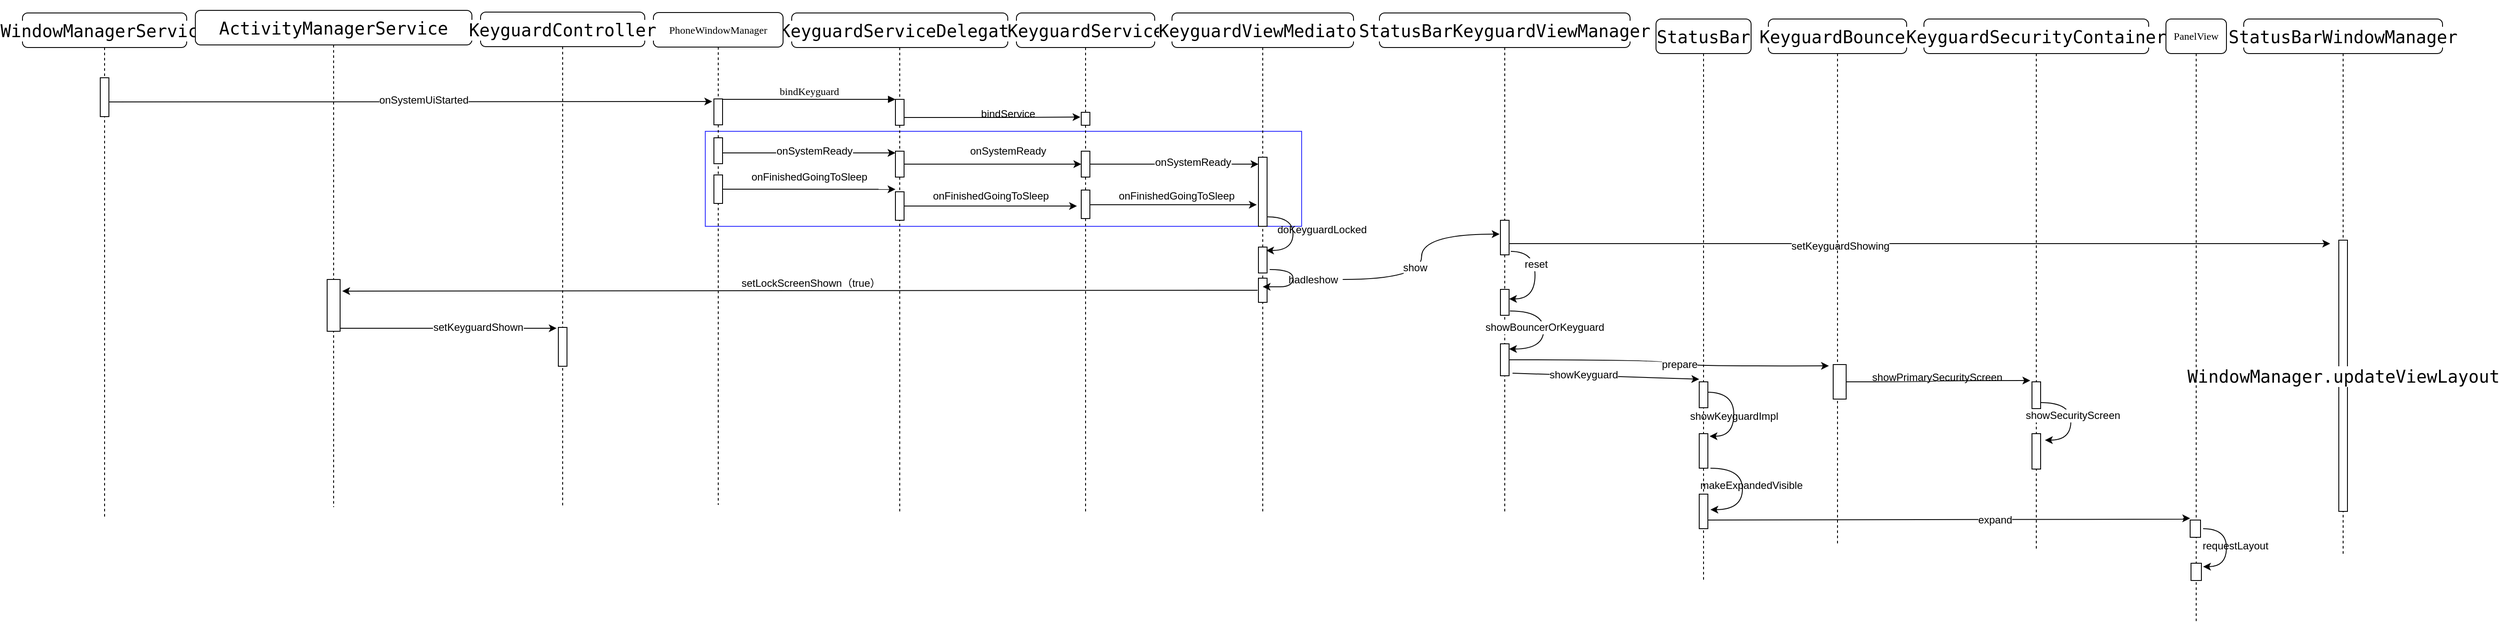 <mxfile version="12.3.3" type="github" pages="1">
  <diagram name="Page-1" id="13e1069c-82ec-6db2-03f1-153e76fe0fe0">
    <mxGraphModel dx="2188" dy="551" grid="1" gridSize="10" guides="1" tooltips="1" connect="1" arrows="1" fold="1" page="1" pageScale="1" pageWidth="1100" pageHeight="850" background="#ffffff" math="0" shadow="0">
      <root>
        <mxCell id="0"/>
        <mxCell id="1" parent="0"/>
        <mxCell id="2iq9fQst8AqPEypmPXLH-124" value="" style="whiteSpace=wrap;html=1;shadow=0;strokeColor=#3333FF;" vertex="1" parent="1">
          <mxGeometry x="90" y="210" width="690" height="110" as="geometry"/>
        </mxCell>
        <mxCell id="7baba1c4bc27f4b0-2" value="&lt;pre style=&quot;background-color: rgb(255 , 255 , 255) ; font-size: 15pt&quot;&gt;KeyguardServiceDelegate&lt;/pre&gt;" style="shape=umlLifeline;perimeter=lifelinePerimeter;whiteSpace=wrap;html=1;container=1;collapsible=0;recursiveResize=0;outlineConnect=0;rounded=1;shadow=0;comic=0;labelBackgroundColor=none;strokeWidth=1;fontFamily=Verdana;fontSize=12;align=center;" parent="1" vertex="1">
          <mxGeometry x="190" y="73" width="250" height="580" as="geometry"/>
        </mxCell>
        <mxCell id="7baba1c4bc27f4b0-10" value="" style="html=1;points=[];perimeter=orthogonalPerimeter;rounded=0;shadow=0;comic=0;labelBackgroundColor=none;strokeWidth=1;fontFamily=Verdana;fontSize=12;align=center;" parent="7baba1c4bc27f4b0-2" vertex="1">
          <mxGeometry x="120" y="100" width="10" height="30" as="geometry"/>
        </mxCell>
        <mxCell id="2iq9fQst8AqPEypmPXLH-15" value="" style="html=1;points=[];perimeter=orthogonalPerimeter;" vertex="1" parent="7baba1c4bc27f4b0-2">
          <mxGeometry x="120" y="160" width="10" height="30" as="geometry"/>
        </mxCell>
        <mxCell id="2iq9fQst8AqPEypmPXLH-100" value="" style="html=1;points=[];perimeter=orthogonalPerimeter;" vertex="1" parent="7baba1c4bc27f4b0-2">
          <mxGeometry x="120" y="207" width="10" height="33" as="geometry"/>
        </mxCell>
        <mxCell id="7baba1c4bc27f4b0-8" value="PhoneWindowManager" style="shape=umlLifeline;perimeter=lifelinePerimeter;whiteSpace=wrap;html=1;container=1;collapsible=0;recursiveResize=0;outlineConnect=0;rounded=1;shadow=0;comic=0;labelBackgroundColor=none;strokeWidth=1;fontFamily=Verdana;fontSize=12;align=center;" parent="1" vertex="1">
          <mxGeometry x="30" y="72.5" width="150" height="570" as="geometry"/>
        </mxCell>
        <mxCell id="7baba1c4bc27f4b0-9" value="" style="html=1;points=[];perimeter=orthogonalPerimeter;rounded=0;shadow=0;comic=0;labelBackgroundColor=none;strokeWidth=1;fontFamily=Verdana;fontSize=12;align=center;" parent="7baba1c4bc27f4b0-8" vertex="1">
          <mxGeometry x="70" y="100" width="10" height="30" as="geometry"/>
        </mxCell>
        <mxCell id="2iq9fQst8AqPEypmPXLH-17" value="" style="html=1;points=[];perimeter=orthogonalPerimeter;" vertex="1" parent="7baba1c4bc27f4b0-8">
          <mxGeometry x="70" y="145" width="10" height="30" as="geometry"/>
        </mxCell>
        <mxCell id="2iq9fQst8AqPEypmPXLH-99" value="" style="html=1;points=[];perimeter=orthogonalPerimeter;" vertex="1" parent="7baba1c4bc27f4b0-8">
          <mxGeometry x="70" y="188" width="10" height="33" as="geometry"/>
        </mxCell>
        <mxCell id="7baba1c4bc27f4b0-11" value="bindKeyguard" style="html=1;verticalAlign=bottom;endArrow=block;entryX=0;entryY=0;labelBackgroundColor=none;fontFamily=Verdana;fontSize=12;edgeStyle=elbowEdgeStyle;elbow=vertical;" parent="1" source="7baba1c4bc27f4b0-9" target="7baba1c4bc27f4b0-10" edge="1">
          <mxGeometry relative="1" as="geometry">
            <mxPoint x="220" y="190" as="sourcePoint"/>
          </mxGeometry>
        </mxCell>
        <mxCell id="2iq9fQst8AqPEypmPXLH-1" value="&lt;pre style=&quot;background-color: rgb(255 , 255 , 255) ; font-size: 15pt&quot;&gt;&lt;pre style=&quot;font-size: 15pt&quot;&gt;KeyguardService&lt;/pre&gt;&lt;/pre&gt;" style="shape=umlLifeline;perimeter=lifelinePerimeter;whiteSpace=wrap;html=1;container=1;collapsible=0;recursiveResize=0;outlineConnect=0;rounded=1;shadow=0;comic=0;labelBackgroundColor=none;strokeWidth=1;fontFamily=Verdana;fontSize=12;align=center;" vertex="1" parent="1">
          <mxGeometry x="450" y="73" width="160" height="580" as="geometry"/>
        </mxCell>
        <mxCell id="2iq9fQst8AqPEypmPXLH-2" value="" style="html=1;points=[];perimeter=orthogonalPerimeter;rounded=0;shadow=0;comic=0;labelBackgroundColor=none;strokeWidth=1;fontFamily=Verdana;fontSize=12;align=center;" vertex="1" parent="2iq9fQst8AqPEypmPXLH-1">
          <mxGeometry x="75" y="115" width="10" height="15" as="geometry"/>
        </mxCell>
        <mxCell id="2iq9fQst8AqPEypmPXLH-20" value="" style="html=1;points=[];perimeter=orthogonalPerimeter;" vertex="1" parent="2iq9fQst8AqPEypmPXLH-1">
          <mxGeometry x="75" y="160" width="10" height="30" as="geometry"/>
        </mxCell>
        <mxCell id="2iq9fQst8AqPEypmPXLH-96" value="" style="html=1;points=[];perimeter=orthogonalPerimeter;" vertex="1" parent="2iq9fQst8AqPEypmPXLH-1">
          <mxGeometry x="75" y="205" width="10" height="33" as="geometry"/>
        </mxCell>
        <mxCell id="2iq9fQst8AqPEypmPXLH-7" value="bindService" style="text;html=1;align=center;verticalAlign=middle;resizable=0;points=[];;autosize=1;" vertex="1" parent="1">
          <mxGeometry x="400" y="180" width="80" height="20" as="geometry"/>
        </mxCell>
        <mxCell id="2iq9fQst8AqPEypmPXLH-8" value="&lt;pre style=&quot;background-color: rgb(255 , 255 , 255) ; font-size: 15pt&quot;&gt;&lt;pre style=&quot;font-size: 15pt&quot;&gt;KeyguardViewMediator&lt;/pre&gt;&lt;/pre&gt;" style="shape=umlLifeline;perimeter=lifelinePerimeter;whiteSpace=wrap;html=1;container=1;collapsible=0;recursiveResize=0;outlineConnect=0;rounded=1;shadow=0;comic=0;labelBackgroundColor=none;strokeWidth=1;fontFamily=Verdana;fontSize=12;align=center;" vertex="1" parent="1">
          <mxGeometry x="630" y="73" width="210" height="580" as="geometry"/>
        </mxCell>
        <mxCell id="2iq9fQst8AqPEypmPXLH-47" value="" style="html=1;points=[];perimeter=orthogonalPerimeter;" vertex="1" parent="2iq9fQst8AqPEypmPXLH-8">
          <mxGeometry x="100" y="271" width="10" height="30" as="geometry"/>
        </mxCell>
        <mxCell id="2iq9fQst8AqPEypmPXLH-113" value="" style="html=1;points=[];perimeter=orthogonalPerimeter;" vertex="1" parent="2iq9fQst8AqPEypmPXLH-8">
          <mxGeometry x="100" y="307" width="10" height="28" as="geometry"/>
        </mxCell>
        <mxCell id="2iq9fQst8AqPEypmPXLH-114" style="edgeStyle=orthogonalEdgeStyle;curved=1;rounded=0;orthogonalLoop=1;jettySize=auto;html=1;" edge="1" parent="2iq9fQst8AqPEypmPXLH-8">
          <mxGeometry relative="1" as="geometry">
            <mxPoint x="105" y="317" as="targetPoint"/>
            <mxPoint x="113" y="297" as="sourcePoint"/>
            <Array as="points">
              <mxPoint x="140" y="297"/>
              <mxPoint x="140" y="317"/>
              <mxPoint x="110" y="317"/>
            </Array>
          </mxGeometry>
        </mxCell>
        <mxCell id="2iq9fQst8AqPEypmPXLH-12" value="" style="edgeStyle=orthogonalEdgeStyle;rounded=0;orthogonalLoop=1;jettySize=auto;html=1;entryX=-0.1;entryY=0.367;entryDx=0;entryDy=0;entryPerimeter=0;" edge="1" parent="1" source="7baba1c4bc27f4b0-10" target="2iq9fQst8AqPEypmPXLH-2">
          <mxGeometry relative="1" as="geometry">
            <Array as="points">
              <mxPoint x="440" y="194"/>
              <mxPoint x="440" y="194"/>
            </Array>
          </mxGeometry>
        </mxCell>
        <mxCell id="2iq9fQst8AqPEypmPXLH-18" value="" style="edgeStyle=orthogonalEdgeStyle;rounded=0;orthogonalLoop=1;jettySize=auto;html=1;entryX=0;entryY=0.067;entryDx=0;entryDy=0;entryPerimeter=0;" edge="1" parent="1" source="2iq9fQst8AqPEypmPXLH-17" target="2iq9fQst8AqPEypmPXLH-15">
          <mxGeometry relative="1" as="geometry">
            <mxPoint x="305" y="242" as="targetPoint"/>
            <Array as="points">
              <mxPoint x="270" y="235"/>
              <mxPoint x="270" y="235"/>
            </Array>
          </mxGeometry>
        </mxCell>
        <mxCell id="2iq9fQst8AqPEypmPXLH-19" value="onSystemReady" style="text;html=1;align=center;verticalAlign=middle;resizable=0;points=[];;labelBackgroundColor=#ffffff;" vertex="1" connectable="0" parent="2iq9fQst8AqPEypmPXLH-18">
          <mxGeometry x="0.059" y="2" relative="1" as="geometry">
            <mxPoint as="offset"/>
          </mxGeometry>
        </mxCell>
        <mxCell id="2iq9fQst8AqPEypmPXLH-21" value="" style="edgeStyle=orthogonalEdgeStyle;rounded=0;orthogonalLoop=1;jettySize=auto;html=1;" edge="1" parent="1" source="2iq9fQst8AqPEypmPXLH-15" target="2iq9fQst8AqPEypmPXLH-20">
          <mxGeometry relative="1" as="geometry">
            <Array as="points">
              <mxPoint x="480" y="248"/>
              <mxPoint x="480" y="248"/>
            </Array>
          </mxGeometry>
        </mxCell>
        <mxCell id="2iq9fQst8AqPEypmPXLH-22" value="onSystemReady" style="text;html=1;align=center;verticalAlign=middle;resizable=0;points=[];;labelBackgroundColor=#ffffff;" vertex="1" connectable="0" parent="2iq9fQst8AqPEypmPXLH-21">
          <mxGeometry x="0.122" y="-3" relative="1" as="geometry">
            <mxPoint x="5" y="-18" as="offset"/>
          </mxGeometry>
        </mxCell>
        <mxCell id="2iq9fQst8AqPEypmPXLH-112" style="edgeStyle=orthogonalEdgeStyle;curved=1;rounded=0;orthogonalLoop=1;jettySize=auto;html=1;exitX=1;exitY=0.863;exitDx=0;exitDy=0;exitPerimeter=0;entryX=0.9;entryY=0.133;entryDx=0;entryDy=0;entryPerimeter=0;" edge="1" parent="1" source="2iq9fQst8AqPEypmPXLH-23" target="2iq9fQst8AqPEypmPXLH-47">
          <mxGeometry relative="1" as="geometry">
            <mxPoint x="750" y="360" as="targetPoint"/>
            <Array as="points">
              <mxPoint x="770" y="309"/>
              <mxPoint x="770" y="348"/>
            </Array>
          </mxGeometry>
        </mxCell>
        <mxCell id="2iq9fQst8AqPEypmPXLH-23" value="" style="html=1;points=[];perimeter=orthogonalPerimeter;" vertex="1" parent="1">
          <mxGeometry x="730" y="240" width="10" height="80" as="geometry"/>
        </mxCell>
        <mxCell id="2iq9fQst8AqPEypmPXLH-24" value="" style="edgeStyle=orthogonalEdgeStyle;rounded=0;orthogonalLoop=1;jettySize=auto;html=1;" edge="1" parent="1" source="2iq9fQst8AqPEypmPXLH-20" target="2iq9fQst8AqPEypmPXLH-23">
          <mxGeometry relative="1" as="geometry">
            <Array as="points">
              <mxPoint x="710" y="248"/>
              <mxPoint x="710" y="248"/>
            </Array>
          </mxGeometry>
        </mxCell>
        <mxCell id="2iq9fQst8AqPEypmPXLH-25" value="onSystemReady" style="text;html=1;align=center;verticalAlign=middle;resizable=0;points=[];;labelBackgroundColor=#ffffff;" vertex="1" connectable="0" parent="2iq9fQst8AqPEypmPXLH-24">
          <mxGeometry x="0.221" y="2" relative="1" as="geometry">
            <mxPoint as="offset"/>
          </mxGeometry>
        </mxCell>
        <mxCell id="2iq9fQst8AqPEypmPXLH-30" value="doKeyguardLocked" style="text;html=1;" vertex="1" parent="1">
          <mxGeometry x="750" y="310" width="125" height="30" as="geometry"/>
        </mxCell>
        <mxCell id="2iq9fQst8AqPEypmPXLH-31" value="&lt;pre style=&quot;background-color: rgb(255 , 255 , 255) ; font-size: 15pt&quot;&gt;&lt;pre style=&quot;font-size: 15pt&quot;&gt;StatusBarKeyguardViewManager&lt;/pre&gt;&lt;/pre&gt;" style="shape=umlLifeline;perimeter=lifelinePerimeter;whiteSpace=wrap;html=1;container=1;collapsible=0;recursiveResize=0;outlineConnect=0;rounded=1;shadow=0;comic=0;labelBackgroundColor=none;strokeWidth=1;fontFamily=Verdana;fontSize=12;align=center;" vertex="1" parent="1">
          <mxGeometry x="870" y="73" width="290" height="580" as="geometry"/>
        </mxCell>
        <mxCell id="2iq9fQst8AqPEypmPXLH-32" value="" style="html=1;points=[];perimeter=orthogonalPerimeter;" vertex="1" parent="2iq9fQst8AqPEypmPXLH-31">
          <mxGeometry x="140" y="240" width="10" height="40" as="geometry"/>
        </mxCell>
        <mxCell id="2iq9fQst8AqPEypmPXLH-58" value="" style="html=1;points=[];perimeter=orthogonalPerimeter;" vertex="1" parent="2iq9fQst8AqPEypmPXLH-31">
          <mxGeometry x="140" y="320" width="10" height="30" as="geometry"/>
        </mxCell>
        <mxCell id="2iq9fQst8AqPEypmPXLH-59" style="edgeStyle=orthogonalEdgeStyle;curved=1;rounded=0;orthogonalLoop=1;jettySize=auto;html=1;entryX=1;entryY=0.367;entryDx=0;entryDy=0;entryPerimeter=0;exitX=1.2;exitY=0.9;exitDx=0;exitDy=0;exitPerimeter=0;" edge="1" parent="2iq9fQst8AqPEypmPXLH-31" source="2iq9fQst8AqPEypmPXLH-32" target="2iq9fQst8AqPEypmPXLH-58">
          <mxGeometry relative="1" as="geometry">
            <mxPoint x="160" y="330" as="targetPoint"/>
            <Array as="points">
              <mxPoint x="180" y="276"/>
              <mxPoint x="180" y="331"/>
            </Array>
          </mxGeometry>
        </mxCell>
        <mxCell id="2iq9fQst8AqPEypmPXLH-60" value="reset" style="text;html=1;align=center;verticalAlign=middle;resizable=0;points=[];;labelBackgroundColor=#ffffff;" vertex="1" connectable="0" parent="2iq9fQst8AqPEypmPXLH-59">
          <mxGeometry x="-0.504" y="-15" relative="1" as="geometry">
            <mxPoint x="16" y="15" as="offset"/>
          </mxGeometry>
        </mxCell>
        <mxCell id="2iq9fQst8AqPEypmPXLH-63" value="" style="html=1;points=[];perimeter=orthogonalPerimeter;" vertex="1" parent="2iq9fQst8AqPEypmPXLH-31">
          <mxGeometry x="140" y="383" width="10" height="37" as="geometry"/>
        </mxCell>
        <mxCell id="2iq9fQst8AqPEypmPXLH-64" style="edgeStyle=orthogonalEdgeStyle;curved=1;rounded=0;orthogonalLoop=1;jettySize=auto;html=1;exitX=1.1;exitY=0.833;exitDx=0;exitDy=0;exitPerimeter=0;" edge="1" parent="2iq9fQst8AqPEypmPXLH-31" source="2iq9fQst8AqPEypmPXLH-58">
          <mxGeometry relative="1" as="geometry">
            <mxPoint x="150" y="389" as="targetPoint"/>
            <mxPoint x="166" y="336.5" as="sourcePoint"/>
            <Array as="points">
              <mxPoint x="190" y="345"/>
              <mxPoint x="190" y="389"/>
            </Array>
          </mxGeometry>
        </mxCell>
        <mxCell id="2iq9fQst8AqPEypmPXLH-65" value="showBouncerOrKeyguard" style="text;html=1;align=center;verticalAlign=middle;resizable=0;points=[];;labelBackgroundColor=#ffffff;" vertex="1" connectable="0" parent="2iq9fQst8AqPEypmPXLH-64">
          <mxGeometry x="-0.538" y="-6" relative="1" as="geometry">
            <mxPoint x="11" y="13" as="offset"/>
          </mxGeometry>
        </mxCell>
        <mxCell id="2iq9fQst8AqPEypmPXLH-36" value="&lt;pre style=&quot;background-color: rgb(255 , 255 , 255) ; font-size: 15pt&quot;&gt;&lt;pre style=&quot;font-size: 15pt&quot;&gt;StatusBarWindowManager&lt;/pre&gt;&lt;/pre&gt;" style="shape=umlLifeline;perimeter=lifelinePerimeter;whiteSpace=wrap;html=1;container=1;collapsible=0;recursiveResize=0;outlineConnect=0;rounded=1;shadow=0;comic=0;labelBackgroundColor=none;strokeWidth=1;fontFamily=Verdana;fontSize=12;align=center;" vertex="1" parent="1">
          <mxGeometry x="1870" y="80" width="230" height="620" as="geometry"/>
        </mxCell>
        <mxCell id="2iq9fQst8AqPEypmPXLH-37" value="&lt;pre style=&quot;background-color: rgb(255 , 255 , 255) ; font-size: 15pt&quot;&gt;&lt;pre style=&quot;font-size: 15pt&quot;&gt;WindowManager.updateViewLayout&lt;/pre&gt;&lt;/pre&gt;" style="html=1;points=[];perimeter=orthogonalPerimeter;" vertex="1" parent="2iq9fQst8AqPEypmPXLH-36">
          <mxGeometry x="110" y="256" width="10" height="314" as="geometry"/>
        </mxCell>
        <mxCell id="2iq9fQst8AqPEypmPXLH-39" value="&lt;pre style=&quot;background-color: rgb(255 , 255 , 255) ; font-size: 15pt&quot;&gt;&lt;pre style=&quot;font-size: 15pt&quot;&gt;WindowManagerService&lt;/pre&gt;&lt;/pre&gt;" style="shape=umlLifeline;perimeter=lifelinePerimeter;whiteSpace=wrap;html=1;container=1;collapsible=0;recursiveResize=0;outlineConnect=0;rounded=1;shadow=0;comic=0;labelBackgroundColor=none;strokeWidth=1;fontFamily=Verdana;fontSize=12;align=center;" vertex="1" parent="1">
          <mxGeometry x="-700" y="73" width="190" height="583" as="geometry"/>
        </mxCell>
        <mxCell id="2iq9fQst8AqPEypmPXLH-43" value="" style="html=1;points=[];perimeter=orthogonalPerimeter;" vertex="1" parent="2iq9fQst8AqPEypmPXLH-39">
          <mxGeometry x="90" y="75" width="10" height="45" as="geometry"/>
        </mxCell>
        <mxCell id="2iq9fQst8AqPEypmPXLH-41" value="&lt;pre style=&quot;background-color: rgb(255 , 255 , 255) ; font-size: 15pt&quot;&gt;&lt;pre style=&quot;font-size: 15pt&quot;&gt;ActivityManagerService&lt;/pre&gt;&lt;/pre&gt;" style="shape=umlLifeline;perimeter=lifelinePerimeter;whiteSpace=wrap;html=1;container=1;collapsible=0;recursiveResize=0;outlineConnect=0;rounded=1;shadow=0;comic=0;labelBackgroundColor=none;strokeWidth=1;fontFamily=Verdana;fontSize=12;align=center;" vertex="1" parent="1">
          <mxGeometry x="-500" y="70" width="320" height="575" as="geometry"/>
        </mxCell>
        <mxCell id="2iq9fQst8AqPEypmPXLH-52" value="" style="html=1;points=[];perimeter=orthogonalPerimeter;" vertex="1" parent="2iq9fQst8AqPEypmPXLH-41">
          <mxGeometry x="152.5" y="311.5" width="15" height="60" as="geometry"/>
        </mxCell>
        <mxCell id="2iq9fQst8AqPEypmPXLH-42" value="&lt;pre style=&quot;background-color: rgb(255 , 255 , 255) ; font-size: 15pt&quot;&gt;&lt;pre style=&quot;font-size: 15pt&quot;&gt;&lt;pre style=&quot;font-size: 15pt&quot;&gt;KeyguardController&lt;/pre&gt;&lt;/pre&gt;&lt;/pre&gt;" style="shape=umlLifeline;perimeter=lifelinePerimeter;whiteSpace=wrap;html=1;container=1;collapsible=0;recursiveResize=0;outlineConnect=0;rounded=1;shadow=0;comic=0;labelBackgroundColor=none;strokeWidth=1;fontFamily=Verdana;fontSize=12;align=center;" vertex="1" parent="1">
          <mxGeometry x="-170" y="72" width="190" height="573" as="geometry"/>
        </mxCell>
        <mxCell id="2iq9fQst8AqPEypmPXLH-55" value="" style="html=1;points=[];perimeter=orthogonalPerimeter;" vertex="1" parent="2iq9fQst8AqPEypmPXLH-42">
          <mxGeometry x="90" y="365" width="10" height="45" as="geometry"/>
        </mxCell>
        <mxCell id="2iq9fQst8AqPEypmPXLH-44" style="edgeStyle=orthogonalEdgeStyle;curved=1;rounded=0;orthogonalLoop=1;jettySize=auto;html=1;entryX=-0.2;entryY=0.1;entryDx=0;entryDy=0;entryPerimeter=0;" edge="1" parent="1" source="2iq9fQst8AqPEypmPXLH-43" target="7baba1c4bc27f4b0-9">
          <mxGeometry relative="1" as="geometry">
            <Array as="points">
              <mxPoint x="-550" y="176"/>
              <mxPoint x="-550" y="176"/>
            </Array>
          </mxGeometry>
        </mxCell>
        <mxCell id="2iq9fQst8AqPEypmPXLH-45" value="&lt;pre style=&quot;font-size: 15pt&quot;&gt;&lt;br&gt;&lt;/pre&gt;" style="text;html=1;align=center;verticalAlign=middle;resizable=0;points=[];;labelBackgroundColor=#ffffff;" vertex="1" connectable="0" parent="2iq9fQst8AqPEypmPXLH-44">
          <mxGeometry x="0.238" y="-2" relative="1" as="geometry">
            <mxPoint as="offset"/>
          </mxGeometry>
        </mxCell>
        <mxCell id="2iq9fQst8AqPEypmPXLH-46" value="onSystemUiStarted" style="text;html=1;align=center;verticalAlign=middle;resizable=0;points=[];;labelBackgroundColor=#ffffff;" vertex="1" connectable="0" parent="2iq9fQst8AqPEypmPXLH-44">
          <mxGeometry x="0.043" y="2" relative="1" as="geometry">
            <mxPoint as="offset"/>
          </mxGeometry>
        </mxCell>
        <mxCell id="2iq9fQst8AqPEypmPXLH-53" style="edgeStyle=orthogonalEdgeStyle;curved=1;rounded=0;orthogonalLoop=1;jettySize=auto;html=1;exitX=-0.1;exitY=0.5;exitDx=0;exitDy=0;exitPerimeter=0;" edge="1" parent="1" source="2iq9fQst8AqPEypmPXLH-113">
          <mxGeometry relative="1" as="geometry">
            <mxPoint x="-330" y="395" as="targetPoint"/>
            <mxPoint x="720" y="395" as="sourcePoint"/>
            <Array as="points">
              <mxPoint x="729" y="395"/>
            </Array>
          </mxGeometry>
        </mxCell>
        <mxCell id="2iq9fQst8AqPEypmPXLH-54" value="setLockScreenShown（true）" style="text;html=1;" vertex="1" parent="1">
          <mxGeometry x="130" y="371.5" width="140" height="30" as="geometry"/>
        </mxCell>
        <mxCell id="2iq9fQst8AqPEypmPXLH-56" style="edgeStyle=none;rounded=0;orthogonalLoop=1;jettySize=auto;html=1;entryX=-0.2;entryY=0.022;entryDx=0;entryDy=0;entryPerimeter=0;" edge="1" parent="1" source="2iq9fQst8AqPEypmPXLH-52" target="2iq9fQst8AqPEypmPXLH-55">
          <mxGeometry relative="1" as="geometry"/>
        </mxCell>
        <mxCell id="2iq9fQst8AqPEypmPXLH-57" value="setKeyguardShown" style="text;html=1;align=center;verticalAlign=middle;resizable=0;points=[];;labelBackgroundColor=#ffffff;" vertex="1" connectable="0" parent="2iq9fQst8AqPEypmPXLH-56">
          <mxGeometry x="0.273" y="1" relative="1" as="geometry">
            <mxPoint as="offset"/>
          </mxGeometry>
        </mxCell>
        <mxCell id="2iq9fQst8AqPEypmPXLH-61" value="&lt;pre style=&quot;background-color: rgb(255 , 255 , 255) ; font-size: 15pt&quot;&gt;&lt;pre style=&quot;font-size: 15pt&quot;&gt;StatusBar&lt;/pre&gt;&lt;/pre&gt;" style="shape=umlLifeline;perimeter=lifelinePerimeter;whiteSpace=wrap;html=1;container=1;collapsible=0;recursiveResize=0;outlineConnect=0;rounded=1;shadow=0;comic=0;labelBackgroundColor=none;strokeWidth=1;fontFamily=Verdana;fontSize=12;align=center;" vertex="1" parent="1">
          <mxGeometry x="1190" y="80" width="110" height="650" as="geometry"/>
        </mxCell>
        <mxCell id="2iq9fQst8AqPEypmPXLH-72" style="edgeStyle=orthogonalEdgeStyle;curved=1;rounded=0;orthogonalLoop=1;jettySize=auto;html=1;entryX=1.2;entryY=0.075;entryDx=0;entryDy=0;entryPerimeter=0;exitX=0.9;exitY=0.4;exitDx=0;exitDy=0;exitPerimeter=0;" edge="1" parent="2iq9fQst8AqPEypmPXLH-61" source="2iq9fQst8AqPEypmPXLH-62" target="2iq9fQst8AqPEypmPXLH-71">
          <mxGeometry relative="1" as="geometry">
            <Array as="points">
              <mxPoint x="90" y="432"/>
              <mxPoint x="90" y="483"/>
            </Array>
          </mxGeometry>
        </mxCell>
        <mxCell id="2iq9fQst8AqPEypmPXLH-62" value="" style="html=1;points=[];perimeter=orthogonalPerimeter;" vertex="1" parent="2iq9fQst8AqPEypmPXLH-61">
          <mxGeometry x="50" y="420" width="10" height="30" as="geometry"/>
        </mxCell>
        <mxCell id="2iq9fQst8AqPEypmPXLH-129" style="edgeStyle=orthogonalEdgeStyle;curved=1;rounded=0;orthogonalLoop=1;jettySize=auto;html=1;entryX=1.3;entryY=0.45;entryDx=0;entryDy=0;entryPerimeter=0;" edge="1" parent="2iq9fQst8AqPEypmPXLH-61" target="2iq9fQst8AqPEypmPXLH-128">
          <mxGeometry relative="1" as="geometry">
            <mxPoint x="63" y="520" as="sourcePoint"/>
            <Array as="points">
              <mxPoint x="100" y="520"/>
              <mxPoint x="100" y="568"/>
            </Array>
          </mxGeometry>
        </mxCell>
        <mxCell id="2iq9fQst8AqPEypmPXLH-71" value="" style="html=1;points=[];perimeter=orthogonalPerimeter;" vertex="1" parent="2iq9fQst8AqPEypmPXLH-61">
          <mxGeometry x="50" y="480" width="10" height="40" as="geometry"/>
        </mxCell>
        <mxCell id="2iq9fQst8AqPEypmPXLH-128" value="" style="html=1;points=[];perimeter=orthogonalPerimeter;shadow=0;strokeColor=#000000;" vertex="1" parent="2iq9fQst8AqPEypmPXLH-61">
          <mxGeometry x="50" y="550" width="10" height="40" as="geometry"/>
        </mxCell>
        <mxCell id="2iq9fQst8AqPEypmPXLH-67" style="edgeStyle=none;rounded=0;orthogonalLoop=1;jettySize=auto;html=1;exitX=1.4;exitY=0.919;exitDx=0;exitDy=0;exitPerimeter=0;" edge="1" parent="1" source="2iq9fQst8AqPEypmPXLH-63">
          <mxGeometry relative="1" as="geometry">
            <mxPoint x="1240" y="497" as="targetPoint"/>
            <Array as="points"/>
          </mxGeometry>
        </mxCell>
        <mxCell id="2iq9fQst8AqPEypmPXLH-68" value="showKeyguard" style="text;html=1;align=center;verticalAlign=middle;resizable=0;points=[];;labelBackgroundColor=#ffffff;" vertex="1" connectable="0" parent="2iq9fQst8AqPEypmPXLH-67">
          <mxGeometry x="-0.241" y="1" relative="1" as="geometry">
            <mxPoint as="offset"/>
          </mxGeometry>
        </mxCell>
        <mxCell id="2iq9fQst8AqPEypmPXLH-69" style="edgeStyle=none;rounded=0;orthogonalLoop=1;jettySize=auto;html=1;" edge="1" parent="1" source="2iq9fQst8AqPEypmPXLH-32">
          <mxGeometry relative="1" as="geometry">
            <mxPoint x="1970" y="340" as="targetPoint"/>
          </mxGeometry>
        </mxCell>
        <mxCell id="2iq9fQst8AqPEypmPXLH-70" value="setKeyguardShowing" style="text;html=1;align=center;verticalAlign=middle;resizable=0;points=[];;labelBackgroundColor=#ffffff;" vertex="1" connectable="0" parent="2iq9fQst8AqPEypmPXLH-69">
          <mxGeometry x="-0.195" y="-3" relative="1" as="geometry">
            <mxPoint as="offset"/>
          </mxGeometry>
        </mxCell>
        <mxCell id="2iq9fQst8AqPEypmPXLH-73" value="showKeyguardImpl" style="text;html=1;align=center;verticalAlign=middle;resizable=0;points=[];;autosize=1;" vertex="1" parent="1">
          <mxGeometry x="1220" y="530" width="120" height="20" as="geometry"/>
        </mxCell>
        <mxCell id="2iq9fQst8AqPEypmPXLH-75" value="&lt;pre style=&quot;background-color: rgb(255 , 255 , 255) ; font-size: 15pt&quot;&gt;&lt;pre style=&quot;font-size: 15pt&quot;&gt;KeyguardBouncer&lt;/pre&gt;&lt;/pre&gt;" style="shape=umlLifeline;perimeter=lifelinePerimeter;whiteSpace=wrap;html=1;container=1;collapsible=0;recursiveResize=0;outlineConnect=0;rounded=1;shadow=0;comic=0;labelBackgroundColor=none;strokeWidth=1;fontFamily=Verdana;fontSize=12;align=center;" vertex="1" parent="1">
          <mxGeometry x="1320" y="80" width="160" height="610" as="geometry"/>
        </mxCell>
        <mxCell id="2iq9fQst8AqPEypmPXLH-80" value="" style="html=1;points=[];perimeter=orthogonalPerimeter;" vertex="1" parent="2iq9fQst8AqPEypmPXLH-75">
          <mxGeometry x="75" y="400" width="15" height="40" as="geometry"/>
        </mxCell>
        <mxCell id="2iq9fQst8AqPEypmPXLH-79" value="&lt;pre style=&quot;background-color: rgb(255 , 255 , 255) ; font-size: 15pt&quot;&gt;&lt;pre style=&quot;font-size: 15pt&quot;&gt;KeyguardSecurityContainer&lt;/pre&gt;&lt;/pre&gt;" style="shape=umlLifeline;perimeter=lifelinePerimeter;whiteSpace=wrap;html=1;container=1;collapsible=0;recursiveResize=0;outlineConnect=0;rounded=1;shadow=0;comic=0;labelBackgroundColor=none;strokeWidth=1;fontFamily=Verdana;fontSize=12;align=center;" vertex="1" parent="1">
          <mxGeometry x="1500" y="80" width="260" height="613" as="geometry"/>
        </mxCell>
        <mxCell id="2iq9fQst8AqPEypmPXLH-83" value="" style="html=1;points=[];perimeter=orthogonalPerimeter;" vertex="1" parent="2iq9fQst8AqPEypmPXLH-79">
          <mxGeometry x="125" y="420" width="10" height="31" as="geometry"/>
        </mxCell>
        <mxCell id="2iq9fQst8AqPEypmPXLH-90" value="" style="html=1;points=[];perimeter=orthogonalPerimeter;" vertex="1" parent="2iq9fQst8AqPEypmPXLH-79">
          <mxGeometry x="125" y="480" width="10" height="41" as="geometry"/>
        </mxCell>
        <mxCell id="2iq9fQst8AqPEypmPXLH-94" style="edgeStyle=orthogonalEdgeStyle;curved=1;rounded=0;orthogonalLoop=1;jettySize=auto;html=1;entryX=1.5;entryY=0.183;entryDx=0;entryDy=0;entryPerimeter=0;" edge="1" parent="2iq9fQst8AqPEypmPXLH-79" source="2iq9fQst8AqPEypmPXLH-83" target="2iq9fQst8AqPEypmPXLH-90">
          <mxGeometry relative="1" as="geometry">
            <mxPoint x="140" y="489.5" as="targetPoint"/>
            <mxPoint x="180" y="435.5" as="sourcePoint"/>
            <Array as="points">
              <mxPoint x="170" y="444"/>
              <mxPoint x="170" y="488"/>
            </Array>
          </mxGeometry>
        </mxCell>
        <mxCell id="2iq9fQst8AqPEypmPXLH-95" value="showSecurityScreen" style="text;html=1;align=center;verticalAlign=middle;resizable=0;points=[];;labelBackgroundColor=#ffffff;" vertex="1" connectable="0" parent="2iq9fQst8AqPEypmPXLH-94">
          <mxGeometry x="-0.395" y="-8" relative="1" as="geometry">
            <mxPoint x="4" y="7" as="offset"/>
          </mxGeometry>
        </mxCell>
        <mxCell id="2iq9fQst8AqPEypmPXLH-81" style="edgeStyle=orthogonalEdgeStyle;curved=1;rounded=0;orthogonalLoop=1;jettySize=auto;html=1;" edge="1" parent="1" source="2iq9fQst8AqPEypmPXLH-63">
          <mxGeometry relative="1" as="geometry">
            <mxPoint x="1390" y="481.5" as="targetPoint"/>
          </mxGeometry>
        </mxCell>
        <mxCell id="2iq9fQst8AqPEypmPXLH-82" value="prepare" style="text;html=1;align=center;verticalAlign=middle;resizable=0;points=[];;labelBackgroundColor=#ffffff;" vertex="1" connectable="0" parent="2iq9fQst8AqPEypmPXLH-81">
          <mxGeometry x="0.081" y="3" relative="1" as="geometry">
            <mxPoint y="1" as="offset"/>
          </mxGeometry>
        </mxCell>
        <mxCell id="2iq9fQst8AqPEypmPXLH-85" value="showPrimarySecurityScreen" style="text;html=1;align=center;verticalAlign=middle;resizable=0;points=[];;autosize=1;" vertex="1" parent="1">
          <mxGeometry x="1430" y="485" width="170" height="20" as="geometry"/>
        </mxCell>
        <mxCell id="2iq9fQst8AqPEypmPXLH-89" style="edgeStyle=orthogonalEdgeStyle;curved=1;rounded=0;orthogonalLoop=1;jettySize=auto;html=1;entryX=-0.2;entryY=-0.048;entryDx=0;entryDy=0;entryPerimeter=0;" edge="1" parent="1" source="2iq9fQst8AqPEypmPXLH-80" target="2iq9fQst8AqPEypmPXLH-83">
          <mxGeometry relative="1" as="geometry">
            <mxPoint x="1610" y="501" as="targetPoint"/>
            <Array as="points">
              <mxPoint x="1515" y="500"/>
              <mxPoint x="1515" y="499"/>
            </Array>
          </mxGeometry>
        </mxCell>
        <mxCell id="2iq9fQst8AqPEypmPXLH-101" style="edgeStyle=orthogonalEdgeStyle;curved=1;rounded=0;orthogonalLoop=1;jettySize=auto;html=1;entryX=0.48;entryY=0.352;entryDx=0;entryDy=0;entryPerimeter=0;" edge="1" parent="1" source="2iq9fQst8AqPEypmPXLH-99" target="7baba1c4bc27f4b0-2">
          <mxGeometry relative="1" as="geometry"/>
        </mxCell>
        <mxCell id="2iq9fQst8AqPEypmPXLH-103" value="onFinishedGoingToSleep" style="text;html=1;align=center;verticalAlign=middle;resizable=0;points=[];;labelBackgroundColor=#ffffff;" vertex="1" connectable="0" parent="2iq9fQst8AqPEypmPXLH-101">
          <mxGeometry x="-0.23" y="1" relative="1" as="geometry">
            <mxPoint x="23" y="-13" as="offset"/>
          </mxGeometry>
        </mxCell>
        <mxCell id="2iq9fQst8AqPEypmPXLH-102" style="edgeStyle=orthogonalEdgeStyle;curved=1;rounded=0;orthogonalLoop=1;jettySize=auto;html=1;" edge="1" parent="1" source="2iq9fQst8AqPEypmPXLH-100">
          <mxGeometry relative="1" as="geometry">
            <mxPoint x="520" y="296.5" as="targetPoint"/>
          </mxGeometry>
        </mxCell>
        <mxCell id="2iq9fQst8AqPEypmPXLH-104" value="&lt;span style=&quot;background-color: rgb(255 , 255 , 255)&quot;&gt;onFinishedGoingToSleep&lt;/span&gt;" style="text;html=1;align=center;verticalAlign=middle;resizable=0;points=[];;autosize=1;" vertex="1" parent="1">
          <mxGeometry x="345" y="275" width="150" height="20" as="geometry"/>
        </mxCell>
        <mxCell id="2iq9fQst8AqPEypmPXLH-105" style="edgeStyle=orthogonalEdgeStyle;curved=1;rounded=0;orthogonalLoop=1;jettySize=auto;html=1;" edge="1" parent="1" source="2iq9fQst8AqPEypmPXLH-96">
          <mxGeometry relative="1" as="geometry">
            <mxPoint x="728" y="295" as="targetPoint"/>
            <Array as="points">
              <mxPoint x="728" y="295"/>
            </Array>
          </mxGeometry>
        </mxCell>
        <mxCell id="2iq9fQst8AqPEypmPXLH-106" value="&lt;span style=&quot;background-color: rgb(255 , 255 , 255)&quot;&gt;onFinishedGoingToSleep&lt;/span&gt;" style="text;html=1;align=center;verticalAlign=middle;resizable=0;points=[];;autosize=1;" vertex="1" parent="1">
          <mxGeometry x="560" y="275" width="150" height="20" as="geometry"/>
        </mxCell>
        <mxCell id="2iq9fQst8AqPEypmPXLH-116" style="edgeStyle=orthogonalEdgeStyle;curved=1;rounded=0;orthogonalLoop=1;jettySize=auto;html=1;entryX=-0.1;entryY=0.4;entryDx=0;entryDy=0;entryPerimeter=0;" edge="1" parent="1" source="2iq9fQst8AqPEypmPXLH-115" target="2iq9fQst8AqPEypmPXLH-32">
          <mxGeometry relative="1" as="geometry">
            <mxPoint x="1000" y="320" as="targetPoint"/>
          </mxGeometry>
        </mxCell>
        <mxCell id="2iq9fQst8AqPEypmPXLH-117" value="show" style="text;html=1;align=center;verticalAlign=middle;resizable=0;points=[];;labelBackgroundColor=#ffffff;" vertex="1" connectable="0" parent="2iq9fQst8AqPEypmPXLH-116">
          <mxGeometry x="-0.288" y="14" relative="1" as="geometry">
            <mxPoint as="offset"/>
          </mxGeometry>
        </mxCell>
        <mxCell id="2iq9fQst8AqPEypmPXLH-115" value="hadleshow" style="text;html=1;align=center;verticalAlign=middle;resizable=0;points=[];;autosize=1;" vertex="1" parent="1">
          <mxGeometry x="757.5" y="371.5" width="70" height="20" as="geometry"/>
        </mxCell>
        <mxCell id="2iq9fQst8AqPEypmPXLH-130" value="makeExpandedVisible" style="text;html=1;align=center;verticalAlign=middle;resizable=0;points=[];;autosize=1;" vertex="1" parent="1">
          <mxGeometry x="1235" y="610" width="130" height="20" as="geometry"/>
        </mxCell>
        <mxCell id="2iq9fQst8AqPEypmPXLH-131" value="PanelView" style="shape=umlLifeline;perimeter=lifelinePerimeter;whiteSpace=wrap;html=1;container=1;collapsible=0;recursiveResize=0;outlineConnect=0;rounded=1;shadow=0;comic=0;labelBackgroundColor=none;strokeWidth=1;fontFamily=Verdana;fontSize=12;align=center;" vertex="1" parent="1">
          <mxGeometry x="1780" y="80" width="70" height="700" as="geometry"/>
        </mxCell>
        <mxCell id="2iq9fQst8AqPEypmPXLH-140" style="edgeStyle=orthogonalEdgeStyle;curved=1;rounded=0;orthogonalLoop=1;jettySize=auto;html=1;entryX=1.167;entryY=0.2;entryDx=0;entryDy=0;entryPerimeter=0;exitX=1.25;exitY=0.5;exitDx=0;exitDy=0;exitPerimeter=0;" edge="1" parent="2iq9fQst8AqPEypmPXLH-131" source="2iq9fQst8AqPEypmPXLH-136" target="2iq9fQst8AqPEypmPXLH-139">
          <mxGeometry relative="1" as="geometry">
            <Array as="points">
              <mxPoint x="70" y="590"/>
              <mxPoint x="70" y="634"/>
            </Array>
          </mxGeometry>
        </mxCell>
        <mxCell id="2iq9fQst8AqPEypmPXLH-136" value="" style="html=1;points=[];perimeter=orthogonalPerimeter;" vertex="1" parent="2iq9fQst8AqPEypmPXLH-131">
          <mxGeometry x="28" y="580" width="12" height="20" as="geometry"/>
        </mxCell>
        <mxCell id="2iq9fQst8AqPEypmPXLH-139" value="" style="html=1;points=[];perimeter=orthogonalPerimeter;" vertex="1" parent="2iq9fQst8AqPEypmPXLH-131">
          <mxGeometry x="29" y="630" width="12" height="20" as="geometry"/>
        </mxCell>
        <mxCell id="2iq9fQst8AqPEypmPXLH-133" style="edgeStyle=orthogonalEdgeStyle;curved=1;rounded=0;orthogonalLoop=1;jettySize=auto;html=1;exitX=1;exitY=0.75;exitDx=0;exitDy=0;exitPerimeter=0;entryX=0;entryY=-0.1;entryDx=0;entryDy=0;entryPerimeter=0;" edge="1" parent="1" source="2iq9fQst8AqPEypmPXLH-128" target="2iq9fQst8AqPEypmPXLH-136">
          <mxGeometry relative="1" as="geometry">
            <mxPoint x="1800" y="662" as="targetPoint"/>
            <Array as="points">
              <mxPoint x="1800" y="660"/>
              <mxPoint x="1800" y="658"/>
            </Array>
          </mxGeometry>
        </mxCell>
        <mxCell id="2iq9fQst8AqPEypmPXLH-137" value="expand" style="text;html=1;align=center;verticalAlign=middle;resizable=0;points=[];;labelBackgroundColor=#ffffff;" vertex="1" connectable="0" parent="2iq9fQst8AqPEypmPXLH-133">
          <mxGeometry x="0.185" relative="1" as="geometry">
            <mxPoint as="offset"/>
          </mxGeometry>
        </mxCell>
        <mxCell id="2iq9fQst8AqPEypmPXLH-141" value="requestLayout" style="text;html=1;align=center;verticalAlign=middle;resizable=0;points=[];;autosize=1;" vertex="1" parent="1">
          <mxGeometry x="1815" y="680" width="90" height="20" as="geometry"/>
        </mxCell>
      </root>
    </mxGraphModel>
  </diagram>
</mxfile>
